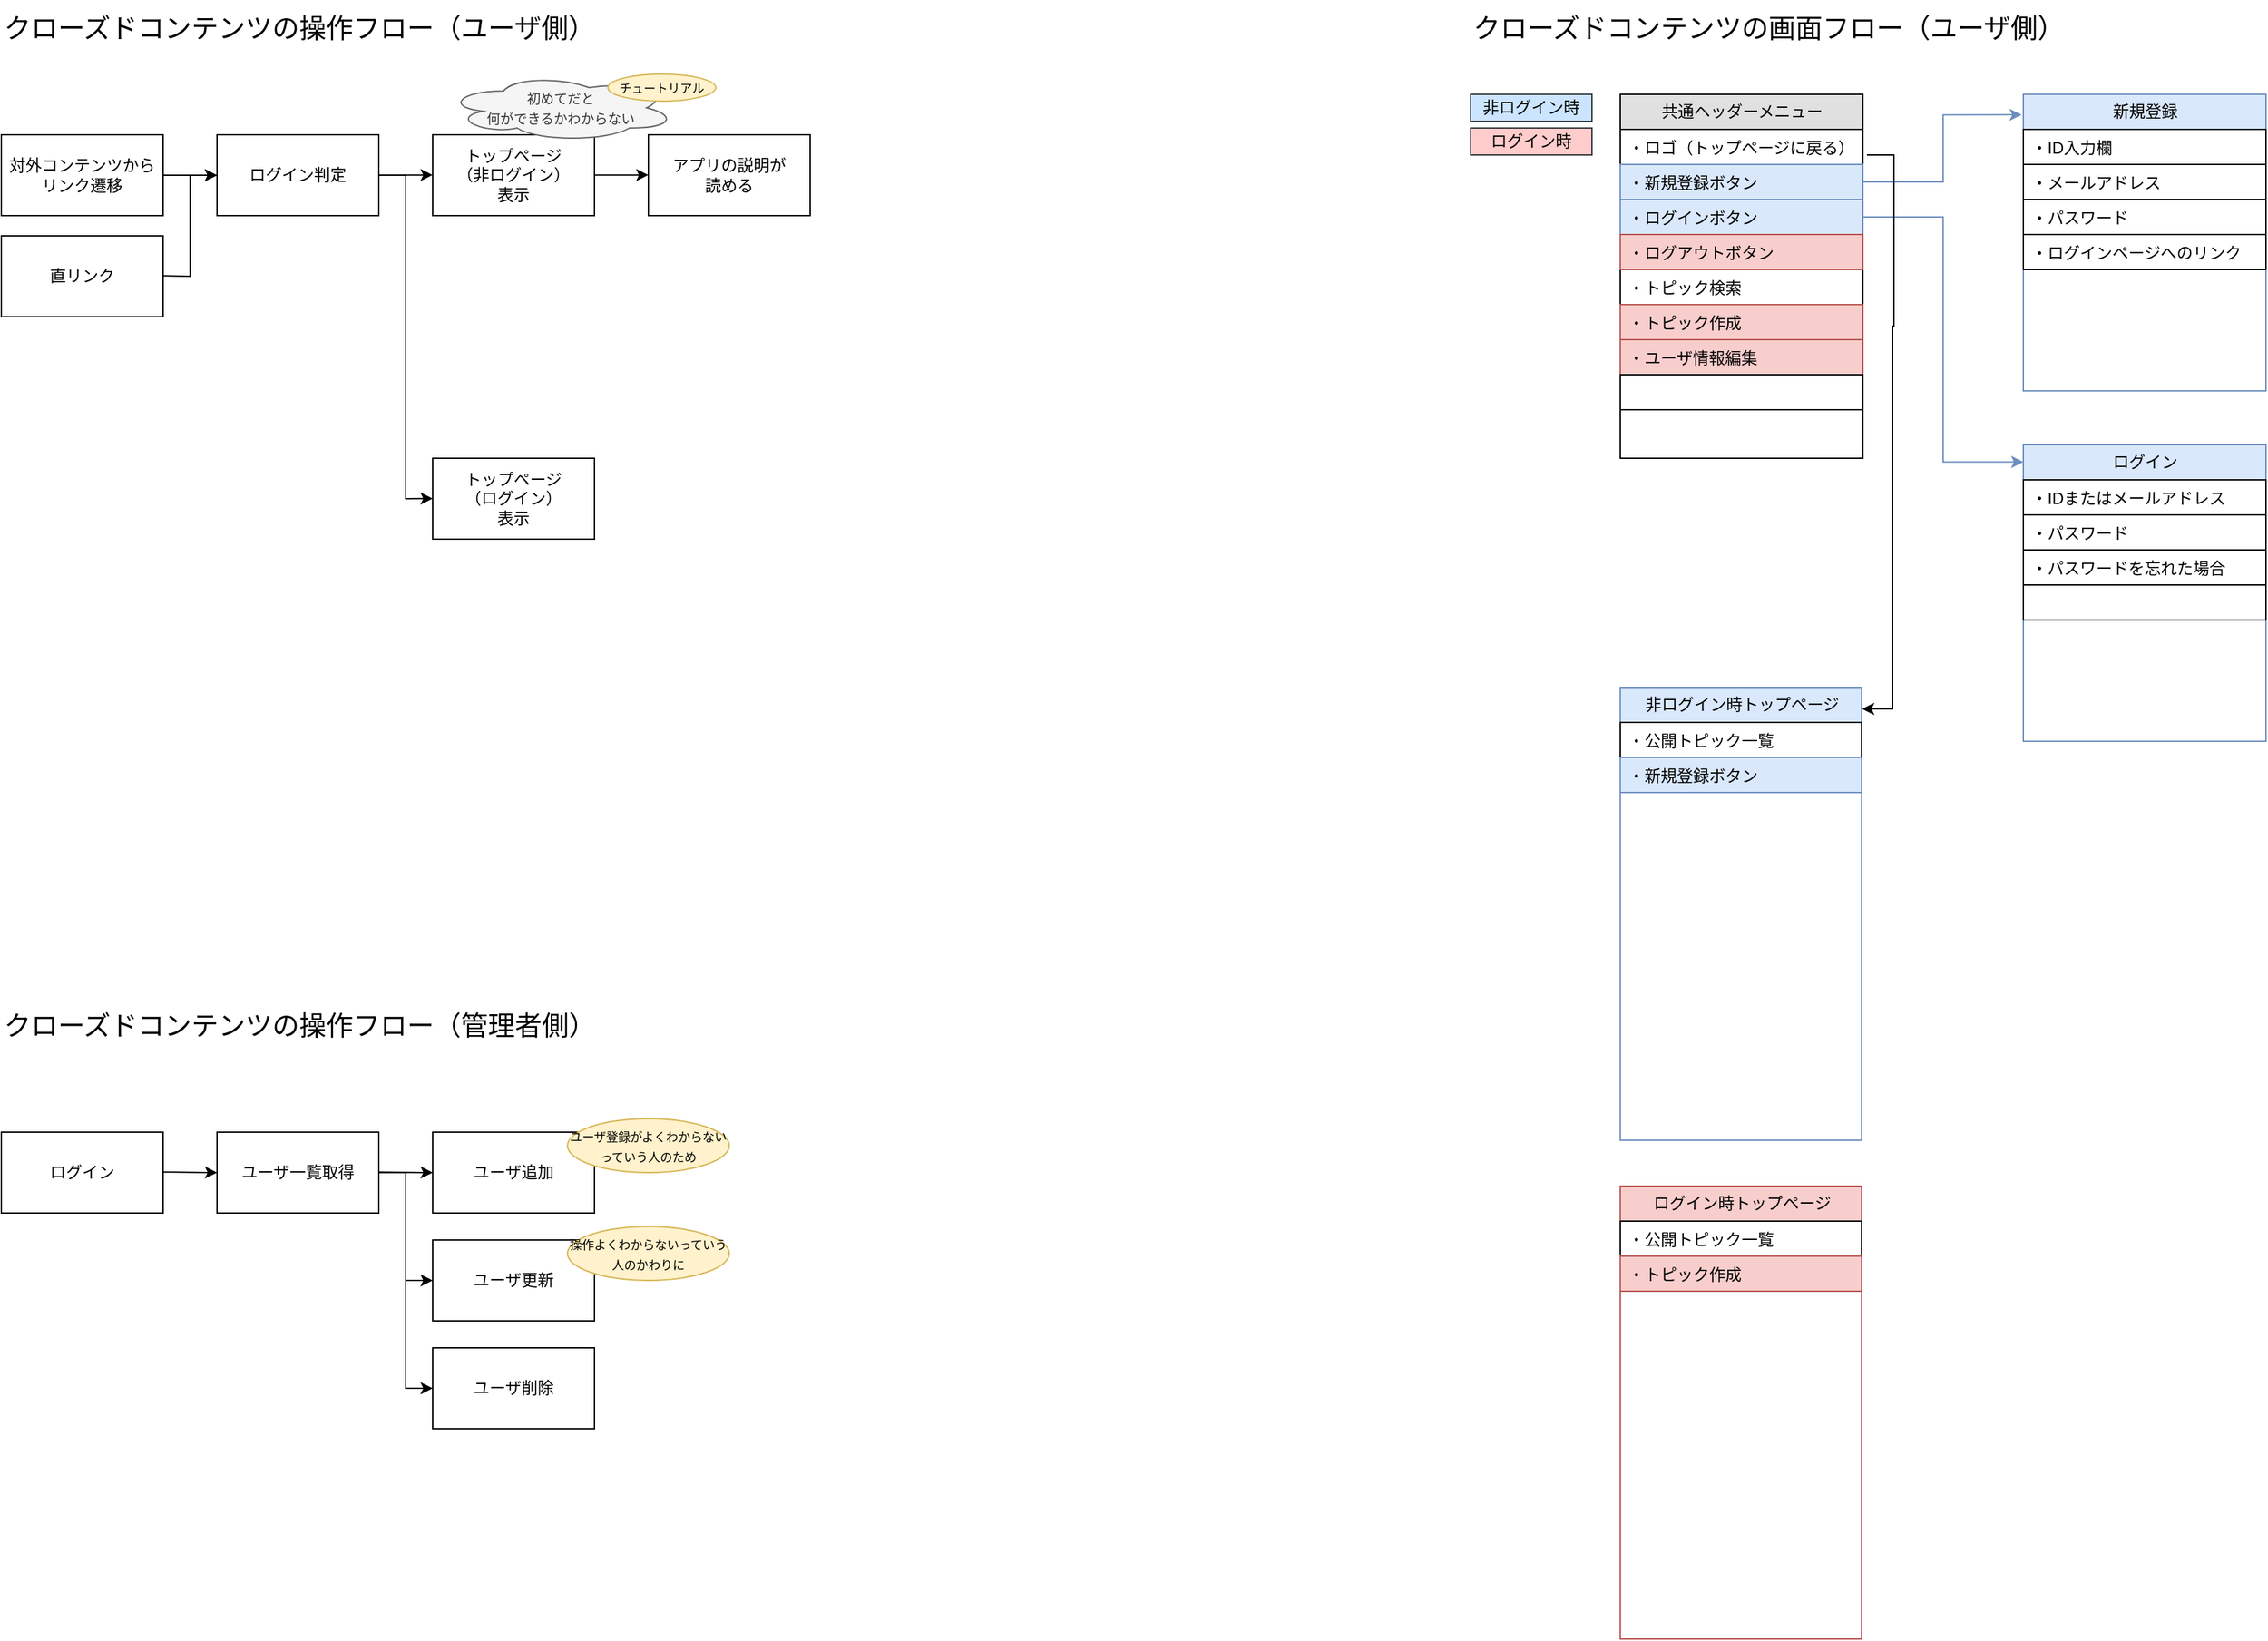 <mxfile version="21.6.5" type="github">
  <diagram name="Page-1" id="b520641d-4fe3-3701-9064-5fc419738815">
    <mxGraphModel dx="2460" dy="1430" grid="1" gridSize="10" guides="1" tooltips="1" connect="1" arrows="1" fold="1" page="1" pageScale="1" pageWidth="1100" pageHeight="850" background="none" math="0" shadow="0">
      <root>
        <mxCell id="0" />
        <mxCell id="1" parent="0" />
        <mxCell id="ta1Mw_AckL5aWS9Tfeya-1" value="共通ヘッダーメニュー" style="swimlane;html=1;fontStyle=0;childLayout=stackLayout;horizontal=1;startSize=26;fillColor=#e0e0e0;horizontalStack=0;resizeParent=1;resizeLast=0;collapsible=1;marginBottom=0;swimlaneFillColor=#ffffff;align=center;rounded=0;shadow=0;comic=0;labelBackgroundColor=none;strokeWidth=1;fontFamily=Verdana;fontSize=12" parent="1" vertex="1">
          <mxGeometry x="1221" y="100" width="180" height="270" as="geometry" />
        </mxCell>
        <mxCell id="ta1Mw_AckL5aWS9Tfeya-3" value="・ロゴ（トップページに戻る）" style="text;html=1;strokeColor=default;fillColor=none;spacingLeft=4;spacingRight=4;whiteSpace=wrap;overflow=hidden;rotatable=0;points=[[0,0.5],[1,0.5]];portConstraint=eastwest;" parent="ta1Mw_AckL5aWS9Tfeya-1" vertex="1">
          <mxGeometry y="26" width="180" height="26" as="geometry" />
        </mxCell>
        <mxCell id="ta1Mw_AckL5aWS9Tfeya-4" value="・新規登録ボタン" style="text;html=1;strokeColor=#6c8ebf;fillColor=#dae8fc;spacingLeft=4;spacingRight=4;whiteSpace=wrap;overflow=hidden;rotatable=0;points=[[0,0.5],[1,0.5]];portConstraint=eastwest;" parent="ta1Mw_AckL5aWS9Tfeya-1" vertex="1">
          <mxGeometry y="52" width="180" height="26" as="geometry" />
        </mxCell>
        <mxCell id="ta1Mw_AckL5aWS9Tfeya-5" value="・ログインボタン" style="text;html=1;strokeColor=#6c8ebf;fillColor=#dae8fc;spacingLeft=4;spacingRight=4;whiteSpace=wrap;overflow=hidden;rotatable=0;points=[[0,0.5],[1,0.5]];portConstraint=eastwest;" parent="ta1Mw_AckL5aWS9Tfeya-1" vertex="1">
          <mxGeometry y="78" width="180" height="26" as="geometry" />
        </mxCell>
        <mxCell id="ta1Mw_AckL5aWS9Tfeya-6" value="・ログアウトボタン" style="text;html=1;strokeColor=#b85450;fillColor=#f8cecc;spacingLeft=4;spacingRight=4;whiteSpace=wrap;overflow=hidden;rotatable=0;points=[[0,0.5],[1,0.5]];portConstraint=eastwest;" parent="ta1Mw_AckL5aWS9Tfeya-1" vertex="1">
          <mxGeometry y="104" width="180" height="26" as="geometry" />
        </mxCell>
        <mxCell id="ta1Mw_AckL5aWS9Tfeya-7" value="・トピック検索" style="text;html=1;spacingLeft=4;spacingRight=4;whiteSpace=wrap;overflow=hidden;rotatable=0;points=[[0,0.5],[1,0.5]];portConstraint=eastwest;" parent="ta1Mw_AckL5aWS9Tfeya-1" vertex="1">
          <mxGeometry y="130" width="180" height="26" as="geometry" />
        </mxCell>
        <mxCell id="ta1Mw_AckL5aWS9Tfeya-8" value="・トピック作成" style="text;html=1;strokeColor=#b85450;fillColor=#f8cecc;spacingLeft=4;spacingRight=4;whiteSpace=wrap;overflow=hidden;rotatable=0;points=[[0,0.5],[1,0.5]];portConstraint=eastwest;" parent="ta1Mw_AckL5aWS9Tfeya-1" vertex="1">
          <mxGeometry y="156" width="180" height="26" as="geometry" />
        </mxCell>
        <mxCell id="ta1Mw_AckL5aWS9Tfeya-9" value="・ユーザ情報編集" style="text;html=1;strokeColor=#b85450;fillColor=#f8cecc;spacingLeft=4;spacingRight=4;whiteSpace=wrap;overflow=hidden;rotatable=0;points=[[0,0.5],[1,0.5]];portConstraint=eastwest;" parent="ta1Mw_AckL5aWS9Tfeya-1" vertex="1">
          <mxGeometry y="182" width="180" height="26" as="geometry" />
        </mxCell>
        <mxCell id="ta1Mw_AckL5aWS9Tfeya-10" value="" style="text;html=1;strokeColor=default;fillColor=none;spacingLeft=4;spacingRight=4;whiteSpace=wrap;overflow=hidden;rotatable=0;points=[[0,0.5],[1,0.5]];portConstraint=eastwest;" parent="ta1Mw_AckL5aWS9Tfeya-1" vertex="1">
          <mxGeometry y="208" width="180" height="26" as="geometry" />
        </mxCell>
        <mxCell id="ta1Mw_AckL5aWS9Tfeya-11" value="&lt;font style=&quot;font-size: 20px;&quot;&gt;クローズドコンテンツの画面フロー（ユーザ側）&lt;/font&gt;" style="text;html=1;align=left;verticalAlign=middle;resizable=0;points=[];autosize=1;strokeColor=none;fillColor=none;" parent="1" vertex="1">
          <mxGeometry x="1110" y="30" width="460" height="40" as="geometry" />
        </mxCell>
        <mxCell id="ta1Mw_AckL5aWS9Tfeya-12" value="非ログイン時" style="whiteSpace=wrap;html=1;fillColor=#cce5ff;strokeColor=#36393d;" parent="1" vertex="1">
          <mxGeometry x="1110" y="100" width="90" height="20" as="geometry" />
        </mxCell>
        <mxCell id="ta1Mw_AckL5aWS9Tfeya-13" value="ログイン時" style="whiteSpace=wrap;html=1;fillColor=#ffcccc;strokeColor=#36393d;" parent="1" vertex="1">
          <mxGeometry x="1110" y="125" width="90" height="20" as="geometry" />
        </mxCell>
        <mxCell id="ta1Mw_AckL5aWS9Tfeya-14" value="非ログイン時トップページ" style="swimlane;html=1;fontStyle=0;childLayout=stackLayout;horizontal=1;startSize=26;fillColor=#dae8fc;horizontalStack=0;resizeParent=1;resizeLast=0;collapsible=1;marginBottom=0;swimlaneFillColor=#ffffff;align=center;rounded=0;shadow=0;comic=0;labelBackgroundColor=none;strokeWidth=1;fontFamily=Verdana;fontSize=12;swimlaneLine=1;glass=0;strokeColor=#6c8ebf;" parent="1" vertex="1">
          <mxGeometry x="1221" y="540" width="179" height="336" as="geometry">
            <mxRectangle x="131" y="1840" width="110" height="30" as="alternateBounds" />
          </mxGeometry>
        </mxCell>
        <mxCell id="ta1Mw_AckL5aWS9Tfeya-15" value="&lt;font style=&quot;font-size: 12px;&quot;&gt;・公開トピック一覧&lt;/font&gt;" style="text;html=1;strokeColor=default;fillColor=none;spacingLeft=4;spacingRight=4;whiteSpace=wrap;overflow=hidden;rotatable=0;points=[[0,0.5],[1,0.5]];portConstraint=eastwest;" parent="ta1Mw_AckL5aWS9Tfeya-14" vertex="1">
          <mxGeometry y="26" width="179" height="26" as="geometry" />
        </mxCell>
        <mxCell id="fPP35ivrp7rbnJJ9JGup-25" value="・新規登録ボタン" style="text;html=1;strokeColor=#6c8ebf;fillColor=#dae8fc;spacingLeft=4;spacingRight=4;whiteSpace=wrap;overflow=hidden;rotatable=0;points=[[0,0.5],[1,0.5]];portConstraint=eastwest;" vertex="1" parent="ta1Mw_AckL5aWS9Tfeya-14">
          <mxGeometry y="52" width="179" height="26" as="geometry" />
        </mxCell>
        <mxCell id="ta1Mw_AckL5aWS9Tfeya-20" value="ログイン" style="swimlane;html=1;fontStyle=0;childLayout=stackLayout;horizontal=1;startSize=26;fillColor=#dae8fc;horizontalStack=0;resizeParent=1;resizeLast=0;collapsible=1;marginBottom=0;swimlaneFillColor=#ffffff;align=center;rounded=0;shadow=0;comic=0;labelBackgroundColor=none;strokeWidth=1;fontFamily=Verdana;fontSize=12;strokeColor=#6c8ebf;" parent="1" vertex="1">
          <mxGeometry x="1520" y="360" width="180" height="220" as="geometry" />
        </mxCell>
        <mxCell id="ta1Mw_AckL5aWS9Tfeya-21" value="・IDまたはメールアドレス" style="text;html=1;strokeColor=default;fillColor=none;spacingLeft=4;spacingRight=4;whiteSpace=wrap;overflow=hidden;rotatable=0;points=[[0,0.5],[1,0.5]];portConstraint=eastwest;" parent="ta1Mw_AckL5aWS9Tfeya-20" vertex="1">
          <mxGeometry y="26" width="180" height="26" as="geometry" />
        </mxCell>
        <mxCell id="ta1Mw_AckL5aWS9Tfeya-22" value="・パスワード" style="text;html=1;strokeColor=default;fillColor=none;spacingLeft=4;spacingRight=4;whiteSpace=wrap;overflow=hidden;rotatable=0;points=[[0,0.5],[1,0.5]];portConstraint=eastwest;" parent="ta1Mw_AckL5aWS9Tfeya-20" vertex="1">
          <mxGeometry y="52" width="180" height="26" as="geometry" />
        </mxCell>
        <mxCell id="ta1Mw_AckL5aWS9Tfeya-23" value="・パスワードを忘れた場合" style="text;html=1;strokeColor=default;fillColor=none;spacingLeft=4;spacingRight=4;whiteSpace=wrap;overflow=hidden;rotatable=0;points=[[0,0.5],[1,0.5]];portConstraint=eastwest;" parent="ta1Mw_AckL5aWS9Tfeya-20" vertex="1">
          <mxGeometry y="78" width="180" height="26" as="geometry" />
        </mxCell>
        <mxCell id="ta1Mw_AckL5aWS9Tfeya-24" value="" style="text;html=1;strokeColor=default;fillColor=none;spacingLeft=4;spacingRight=4;whiteSpace=wrap;overflow=hidden;rotatable=0;points=[[0,0.5],[1,0.5]];portConstraint=eastwest;" parent="ta1Mw_AckL5aWS9Tfeya-20" vertex="1">
          <mxGeometry y="104" width="180" height="26" as="geometry" />
        </mxCell>
        <mxCell id="ta1Mw_AckL5aWS9Tfeya-25" value="新規登録" style="swimlane;html=1;fontStyle=0;childLayout=stackLayout;horizontal=1;startSize=26;fillColor=#dae8fc;horizontalStack=0;resizeParent=1;resizeLast=0;collapsible=1;marginBottom=0;swimlaneFillColor=#ffffff;align=center;rounded=0;shadow=0;comic=0;labelBackgroundColor=none;strokeWidth=1;fontFamily=Verdana;fontSize=12;strokeColor=#6c8ebf;" parent="1" vertex="1">
          <mxGeometry x="1520" y="100" width="180" height="220" as="geometry" />
        </mxCell>
        <mxCell id="ta1Mw_AckL5aWS9Tfeya-26" value="・ID入力欄" style="text;html=1;strokeColor=default;fillColor=none;spacingLeft=4;spacingRight=4;whiteSpace=wrap;overflow=hidden;rotatable=0;points=[[0,0.5],[1,0.5]];portConstraint=eastwest;" parent="ta1Mw_AckL5aWS9Tfeya-25" vertex="1">
          <mxGeometry y="26" width="180" height="26" as="geometry" />
        </mxCell>
        <mxCell id="ta1Mw_AckL5aWS9Tfeya-27" value="・メールアドレス" style="text;html=1;strokeColor=default;fillColor=none;spacingLeft=4;spacingRight=4;whiteSpace=wrap;overflow=hidden;rotatable=0;points=[[0,0.5],[1,0.5]];portConstraint=eastwest;" parent="ta1Mw_AckL5aWS9Tfeya-25" vertex="1">
          <mxGeometry y="52" width="180" height="26" as="geometry" />
        </mxCell>
        <mxCell id="ta1Mw_AckL5aWS9Tfeya-28" value="・パスワード" style="text;html=1;strokeColor=default;fillColor=none;spacingLeft=4;spacingRight=4;whiteSpace=wrap;overflow=hidden;rotatable=0;points=[[0,0.5],[1,0.5]];portConstraint=eastwest;" parent="ta1Mw_AckL5aWS9Tfeya-25" vertex="1">
          <mxGeometry y="78" width="180" height="26" as="geometry" />
        </mxCell>
        <mxCell id="ta1Mw_AckL5aWS9Tfeya-29" value="・ログインページへのリンク" style="text;html=1;strokeColor=default;fillColor=none;spacingLeft=4;spacingRight=4;whiteSpace=wrap;overflow=hidden;rotatable=0;points=[[0,0.5],[1,0.5]];portConstraint=eastwest;" parent="ta1Mw_AckL5aWS9Tfeya-25" vertex="1">
          <mxGeometry y="104" width="180" height="26" as="geometry" />
        </mxCell>
        <mxCell id="ta1Mw_AckL5aWS9Tfeya-30" style="edgeStyle=orthogonalEdgeStyle;rounded=0;orthogonalLoop=1;jettySize=auto;html=1;exitX=1;exitY=0.5;exitDx=0;exitDy=0;entryX=-0.007;entryY=0.069;entryDx=0;entryDy=0;entryPerimeter=0;fillColor=#dae8fc;strokeColor=#6c8ebf;" parent="1" source="ta1Mw_AckL5aWS9Tfeya-4" target="ta1Mw_AckL5aWS9Tfeya-25" edge="1">
          <mxGeometry relative="1" as="geometry" />
        </mxCell>
        <mxCell id="ta1Mw_AckL5aWS9Tfeya-31" style="edgeStyle=orthogonalEdgeStyle;rounded=0;orthogonalLoop=1;jettySize=auto;html=1;exitX=1;exitY=0.5;exitDx=0;exitDy=0;entryX=0;entryY=0.058;entryDx=0;entryDy=0;entryPerimeter=0;fillColor=#dae8fc;strokeColor=#6c8ebf;" parent="1" source="ta1Mw_AckL5aWS9Tfeya-5" target="ta1Mw_AckL5aWS9Tfeya-20" edge="1">
          <mxGeometry relative="1" as="geometry" />
        </mxCell>
        <mxCell id="fPP35ivrp7rbnJJ9JGup-1" value="&lt;font style=&quot;font-size: 20px;&quot;&gt;クローズドコンテンツの操作フロー（ユーザ側）&lt;/font&gt;" style="text;html=1;align=left;verticalAlign=middle;resizable=0;points=[];autosize=1;strokeColor=none;fillColor=none;" vertex="1" parent="1">
          <mxGeometry x="20" y="30" width="460" height="40" as="geometry" />
        </mxCell>
        <mxCell id="fPP35ivrp7rbnJJ9JGup-2" value="対外コンテンツからリンク遷移" style="whiteSpace=wrap;html=1;" vertex="1" parent="1">
          <mxGeometry x="20" y="130" width="120" height="60" as="geometry" />
        </mxCell>
        <mxCell id="fPP35ivrp7rbnJJ9JGup-3" value="" style="edgeStyle=none;orthogonalLoop=1;jettySize=auto;html=1;rounded=0;" edge="1" parent="1">
          <mxGeometry width="100" relative="1" as="geometry">
            <mxPoint x="140" y="160" as="sourcePoint" />
            <mxPoint x="180" y="160" as="targetPoint" />
            <Array as="points" />
          </mxGeometry>
        </mxCell>
        <mxCell id="fPP35ivrp7rbnJJ9JGup-4" value="ログイン判定" style="whiteSpace=wrap;html=1;" vertex="1" parent="1">
          <mxGeometry x="180" y="130" width="120" height="60" as="geometry" />
        </mxCell>
        <mxCell id="fPP35ivrp7rbnJJ9JGup-7" value="&lt;font style=&quot;font-size: 20px;&quot;&gt;クローズドコンテンツの操作フロー（管理者側）&lt;/font&gt;" style="text;html=1;align=left;verticalAlign=middle;resizable=0;points=[];autosize=1;strokeColor=none;fillColor=none;" vertex="1" parent="1">
          <mxGeometry x="20" y="770" width="460" height="40" as="geometry" />
        </mxCell>
        <mxCell id="fPP35ivrp7rbnJJ9JGup-8" value="ログイン" style="whiteSpace=wrap;html=1;" vertex="1" parent="1">
          <mxGeometry x="20" y="870" width="120" height="60" as="geometry" />
        </mxCell>
        <mxCell id="fPP35ivrp7rbnJJ9JGup-9" value="" style="edgeStyle=none;orthogonalLoop=1;jettySize=auto;html=1;rounded=0;" edge="1" parent="1">
          <mxGeometry width="100" relative="1" as="geometry">
            <mxPoint x="140" y="899.62" as="sourcePoint" />
            <mxPoint x="180" y="900" as="targetPoint" />
            <Array as="points" />
          </mxGeometry>
        </mxCell>
        <mxCell id="fPP35ivrp7rbnJJ9JGup-10" value="ユーザ一覧取得" style="whiteSpace=wrap;html=1;" vertex="1" parent="1">
          <mxGeometry x="180" y="870" width="120" height="60" as="geometry" />
        </mxCell>
        <mxCell id="fPP35ivrp7rbnJJ9JGup-13" value="直リンク" style="whiteSpace=wrap;html=1;" vertex="1" parent="1">
          <mxGeometry x="20" y="205" width="120" height="60" as="geometry" />
        </mxCell>
        <mxCell id="fPP35ivrp7rbnJJ9JGup-14" value="" style="edgeStyle=none;orthogonalLoop=1;jettySize=auto;html=1;rounded=0;entryX=0;entryY=0.5;entryDx=0;entryDy=0;" edge="1" parent="1" target="fPP35ivrp7rbnJJ9JGup-4">
          <mxGeometry width="100" relative="1" as="geometry">
            <mxPoint x="140" y="234.62" as="sourcePoint" />
            <mxPoint x="180" y="235" as="targetPoint" />
            <Array as="points">
              <mxPoint x="160" y="235" />
              <mxPoint x="160" y="160" />
            </Array>
          </mxGeometry>
        </mxCell>
        <mxCell id="fPP35ivrp7rbnJJ9JGup-17" value="トップページ&lt;br&gt;（非ログイン）&lt;br&gt;表示" style="whiteSpace=wrap;html=1;" vertex="1" parent="1">
          <mxGeometry x="340" y="130" width="120" height="60" as="geometry" />
        </mxCell>
        <mxCell id="fPP35ivrp7rbnJJ9JGup-18" value="&lt;font style=&quot;font-size: 10px;&quot;&gt;初めてだと&lt;br&gt;何ができるかわからない&lt;br&gt;&lt;/font&gt;" style="ellipse;shape=cloud;whiteSpace=wrap;html=1;fillColor=#f5f5f5;fontColor=#333333;strokeColor=#666666;" vertex="1" parent="1">
          <mxGeometry x="350" y="85" width="170" height="50" as="geometry" />
        </mxCell>
        <mxCell id="fPP35ivrp7rbnJJ9JGup-19" value="&lt;font style=&quot;font-size: 9px;&quot;&gt;チュートリアル&lt;/font&gt;" style="ellipse;whiteSpace=wrap;html=1;fillColor=#fff2cc;strokeColor=#d6b656;" vertex="1" parent="1">
          <mxGeometry x="470" y="85" width="80" height="20" as="geometry" />
        </mxCell>
        <mxCell id="fPP35ivrp7rbnJJ9JGup-20" value="" style="edgeStyle=none;orthogonalLoop=1;jettySize=auto;html=1;rounded=0;" edge="1" parent="1">
          <mxGeometry width="100" relative="1" as="geometry">
            <mxPoint x="300" y="159.86" as="sourcePoint" />
            <mxPoint x="340" y="159.86" as="targetPoint" />
            <Array as="points" />
          </mxGeometry>
        </mxCell>
        <mxCell id="fPP35ivrp7rbnJJ9JGup-21" value="トップページ&lt;br style=&quot;border-color: var(--border-color);&quot;&gt;（ログイン）&lt;br style=&quot;border-color: var(--border-color);&quot;&gt;表示" style="whiteSpace=wrap;html=1;" vertex="1" parent="1">
          <mxGeometry x="340" y="370" width="120" height="60" as="geometry" />
        </mxCell>
        <mxCell id="fPP35ivrp7rbnJJ9JGup-22" value="" style="edgeStyle=none;orthogonalLoop=1;jettySize=auto;html=1;rounded=0;" edge="1" parent="1">
          <mxGeometry width="100" relative="1" as="geometry">
            <mxPoint x="300" y="160" as="sourcePoint" />
            <mxPoint x="340" y="399.86" as="targetPoint" />
            <Array as="points">
              <mxPoint x="320" y="160" />
              <mxPoint x="320" y="400" />
            </Array>
          </mxGeometry>
        </mxCell>
        <mxCell id="fPP35ivrp7rbnJJ9JGup-23" value="アプリの説明が&lt;br&gt;読める" style="whiteSpace=wrap;html=1;" vertex="1" parent="1">
          <mxGeometry x="500" y="130" width="120" height="60" as="geometry" />
        </mxCell>
        <mxCell id="fPP35ivrp7rbnJJ9JGup-24" value="" style="edgeStyle=none;orthogonalLoop=1;jettySize=auto;html=1;rounded=0;" edge="1" parent="1">
          <mxGeometry width="100" relative="1" as="geometry">
            <mxPoint x="460" y="159.86" as="sourcePoint" />
            <mxPoint x="500" y="159.86" as="targetPoint" />
            <Array as="points" />
          </mxGeometry>
        </mxCell>
        <mxCell id="fPP35ivrp7rbnJJ9JGup-26" value="ログイン時トップページ" style="swimlane;html=1;fontStyle=0;childLayout=stackLayout;horizontal=1;startSize=26;fillColor=#f8cecc;horizontalStack=0;resizeParent=1;resizeLast=0;collapsible=1;marginBottom=0;swimlaneFillColor=#ffffff;align=center;rounded=0;shadow=0;comic=0;labelBackgroundColor=none;strokeWidth=1;fontFamily=Verdana;fontSize=12;swimlaneLine=1;glass=0;strokeColor=#b85450;" vertex="1" parent="1">
          <mxGeometry x="1221" y="910" width="179" height="336" as="geometry">
            <mxRectangle x="131" y="1840" width="110" height="30" as="alternateBounds" />
          </mxGeometry>
        </mxCell>
        <mxCell id="fPP35ivrp7rbnJJ9JGup-27" value="&lt;font style=&quot;font-size: 12px;&quot;&gt;・公開トピック一覧&lt;/font&gt;" style="text;html=1;strokeColor=default;fillColor=none;spacingLeft=4;spacingRight=4;whiteSpace=wrap;overflow=hidden;rotatable=0;points=[[0,0.5],[1,0.5]];portConstraint=eastwest;" vertex="1" parent="fPP35ivrp7rbnJJ9JGup-26">
          <mxGeometry y="26" width="179" height="26" as="geometry" />
        </mxCell>
        <mxCell id="fPP35ivrp7rbnJJ9JGup-28" value="&lt;font style=&quot;font-size: 12px;&quot;&gt;・トピック作成&lt;/font&gt;" style="text;html=1;strokeColor=#b85450;fillColor=#f8cecc;spacingLeft=4;spacingRight=4;whiteSpace=wrap;overflow=hidden;rotatable=0;points=[[0,0.5],[1,0.5]];portConstraint=eastwest;" vertex="1" parent="fPP35ivrp7rbnJJ9JGup-26">
          <mxGeometry y="52" width="179" height="26" as="geometry" />
        </mxCell>
        <mxCell id="ta1Mw_AckL5aWS9Tfeya-2" style="edgeStyle=orthogonalEdgeStyle;rounded=0;orthogonalLoop=1;jettySize=auto;html=1;exitX=1;exitY=0.5;exitDx=0;exitDy=0;entryX=1.002;entryY=0.047;entryDx=0;entryDy=0;entryPerimeter=0;" parent="1" edge="1" target="ta1Mw_AckL5aWS9Tfeya-14">
          <mxGeometry relative="1" as="geometry">
            <mxPoint x="1401.001" y="565.824" as="targetPoint" />
            <Array as="points">
              <mxPoint x="1424" y="145" />
              <mxPoint x="1424" y="272" />
              <mxPoint x="1423" y="272" />
              <mxPoint x="1423" y="556" />
              <mxPoint x="1400" y="556" />
            </Array>
            <mxPoint x="1403.97" y="145" as="sourcePoint" />
          </mxGeometry>
        </mxCell>
        <mxCell id="fPP35ivrp7rbnJJ9JGup-30" value="" style="edgeStyle=none;orthogonalLoop=1;jettySize=auto;html=1;rounded=0;" edge="1" parent="1">
          <mxGeometry width="100" relative="1" as="geometry">
            <mxPoint x="300" y="899.62" as="sourcePoint" />
            <mxPoint x="340" y="900" as="targetPoint" />
            <Array as="points" />
          </mxGeometry>
        </mxCell>
        <mxCell id="fPP35ivrp7rbnJJ9JGup-31" value="ユーザ追加" style="whiteSpace=wrap;html=1;" vertex="1" parent="1">
          <mxGeometry x="340" y="870" width="120" height="60" as="geometry" />
        </mxCell>
        <mxCell id="fPP35ivrp7rbnJJ9JGup-32" value="" style="edgeStyle=none;orthogonalLoop=1;jettySize=auto;html=1;rounded=0;exitX=1;exitY=0.5;exitDx=0;exitDy=0;" edge="1" parent="1" source="fPP35ivrp7rbnJJ9JGup-10">
          <mxGeometry width="100" relative="1" as="geometry">
            <mxPoint x="300" y="979.62" as="sourcePoint" />
            <mxPoint x="340" y="980" as="targetPoint" />
            <Array as="points">
              <mxPoint x="320" y="900" />
              <mxPoint x="320" y="980" />
            </Array>
          </mxGeometry>
        </mxCell>
        <mxCell id="fPP35ivrp7rbnJJ9JGup-33" value="ユーザ更新" style="whiteSpace=wrap;html=1;" vertex="1" parent="1">
          <mxGeometry x="340" y="950" width="120" height="60" as="geometry" />
        </mxCell>
        <mxCell id="fPP35ivrp7rbnJJ9JGup-34" value="" style="edgeStyle=none;orthogonalLoop=1;jettySize=auto;html=1;rounded=0;exitX=1;exitY=0.5;exitDx=0;exitDy=0;" edge="1" parent="1" source="fPP35ivrp7rbnJJ9JGup-10">
          <mxGeometry width="100" relative="1" as="geometry">
            <mxPoint x="300" y="980" as="sourcePoint" />
            <mxPoint x="340" y="1060" as="targetPoint" />
            <Array as="points">
              <mxPoint x="320" y="900" />
              <mxPoint x="320" y="1060" />
            </Array>
          </mxGeometry>
        </mxCell>
        <mxCell id="fPP35ivrp7rbnJJ9JGup-35" value="ユーザ削除" style="whiteSpace=wrap;html=1;" vertex="1" parent="1">
          <mxGeometry x="340" y="1030" width="120" height="60" as="geometry" />
        </mxCell>
        <mxCell id="fPP35ivrp7rbnJJ9JGup-36" value="&lt;font style=&quot;font-size: 9px;&quot;&gt;操作よくわからないっていう人のかわりに&lt;/font&gt;" style="ellipse;whiteSpace=wrap;html=1;fillColor=#fff2cc;strokeColor=#d6b656;" vertex="1" parent="1">
          <mxGeometry x="440" y="940" width="120" height="40" as="geometry" />
        </mxCell>
        <mxCell id="fPP35ivrp7rbnJJ9JGup-37" value="&lt;font style=&quot;font-size: 9px;&quot;&gt;ユーザ登録がよくわからないっていう人のため&lt;/font&gt;" style="ellipse;whiteSpace=wrap;html=1;fillColor=#fff2cc;strokeColor=#d6b656;" vertex="1" parent="1">
          <mxGeometry x="440" y="860" width="120" height="40" as="geometry" />
        </mxCell>
      </root>
    </mxGraphModel>
  </diagram>
</mxfile>
